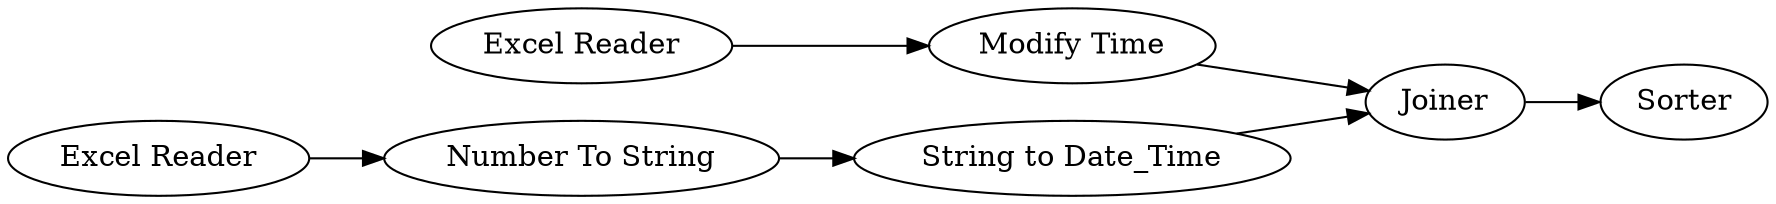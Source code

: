 digraph {
	1 [label="Excel Reader"]
	2 [label="Excel Reader"]
	3 [label="Modify Time"]
	4 [label="Number To String"]
	5 [label="String to Date_Time"]
	6 [label=Joiner]
	7 [label=Sorter]
	1 -> 3
	2 -> 4
	3 -> 6
	4 -> 5
	5 -> 6
	6 -> 7
	rankdir=LR
}
